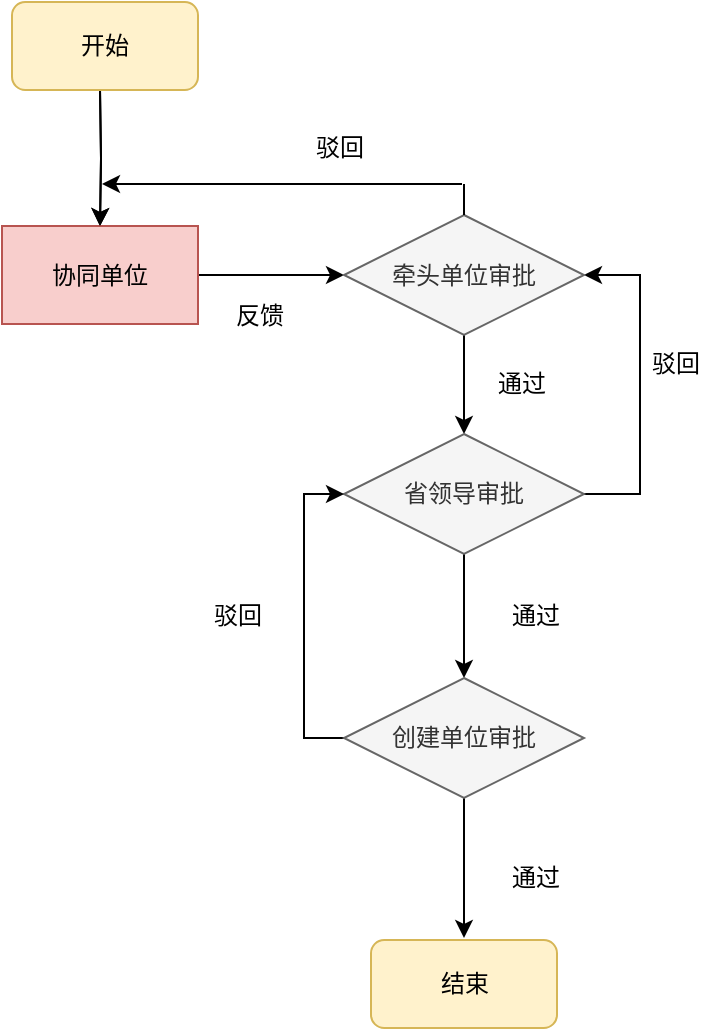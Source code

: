 <mxfile version="14.6.13" type="github"><diagram id="bOucIcSJKuhV6M_zfRYI" name="Page-1"><mxGraphModel dx="936" dy="589" grid="0" gridSize="10" guides="1" tooltips="1" connect="1" arrows="1" fold="1" page="1" pageScale="1" pageWidth="1169" pageHeight="1654" math="0" shadow="0"><root><mxCell id="0"/><mxCell id="1" parent="0"/><mxCell id="zR2g4hDKg8xpe8hU3TnW-38" value="" style="edgeStyle=orthogonalEdgeStyle;rounded=0;orthogonalLoop=1;jettySize=auto;html=1;" edge="1" parent="1" target="zR2g4hDKg8xpe8hU3TnW-2"><mxGeometry relative="1" as="geometry"><mxPoint x="354" y="209" as="sourcePoint"/></mxGeometry></mxCell><mxCell id="zR2g4hDKg8xpe8hU3TnW-33" style="edgeStyle=orthogonalEdgeStyle;rounded=0;orthogonalLoop=1;jettySize=auto;html=1;" edge="1" parent="1" source="zR2g4hDKg8xpe8hU3TnW-2" target="zR2g4hDKg8xpe8hU3TnW-32"><mxGeometry relative="1" as="geometry"/></mxCell><mxCell id="zR2g4hDKg8xpe8hU3TnW-2" value="协同单位" style="rounded=0;whiteSpace=wrap;html=1;fillColor=#f8cecc;strokeColor=#b85450;" vertex="1" parent="1"><mxGeometry x="305" y="277" width="98" height="49" as="geometry"/></mxCell><mxCell id="zR2g4hDKg8xpe8hU3TnW-19" style="edgeStyle=orthogonalEdgeStyle;rounded=0;orthogonalLoop=1;jettySize=auto;html=1;entryX=0.5;entryY=0;entryDx=0;entryDy=0;exitX=0.5;exitY=1;exitDx=0;exitDy=0;" edge="1" parent="1" source="zR2g4hDKg8xpe8hU3TnW-32" target="zR2g4hDKg8xpe8hU3TnW-16"><mxGeometry relative="1" as="geometry"><mxPoint x="547" y="326" as="sourcePoint"/></mxGeometry></mxCell><mxCell id="zR2g4hDKg8xpe8hU3TnW-31" style="edgeStyle=orthogonalEdgeStyle;rounded=0;orthogonalLoop=1;jettySize=auto;html=1;entryX=0.5;entryY=0;entryDx=0;entryDy=0;" edge="1" parent="1" target="zR2g4hDKg8xpe8hU3TnW-2"><mxGeometry relative="1" as="geometry"><mxPoint x="354" y="208" as="sourcePoint"/></mxGeometry></mxCell><mxCell id="zR2g4hDKg8xpe8hU3TnW-20" style="edgeStyle=orthogonalEdgeStyle;rounded=0;orthogonalLoop=1;jettySize=auto;html=1;entryX=0.5;entryY=0;entryDx=0;entryDy=0;" edge="1" parent="1" source="zR2g4hDKg8xpe8hU3TnW-16" target="zR2g4hDKg8xpe8hU3TnW-17"><mxGeometry relative="1" as="geometry"/></mxCell><mxCell id="zR2g4hDKg8xpe8hU3TnW-24" style="edgeStyle=orthogonalEdgeStyle;rounded=0;orthogonalLoop=1;jettySize=auto;html=1;entryX=1;entryY=0.5;entryDx=0;entryDy=0;" edge="1" parent="1" source="zR2g4hDKg8xpe8hU3TnW-16" target="zR2g4hDKg8xpe8hU3TnW-32"><mxGeometry relative="1" as="geometry"><mxPoint x="596" y="301.5" as="targetPoint"/><Array as="points"><mxPoint x="624" y="411"/><mxPoint x="624" y="302"/></Array></mxGeometry></mxCell><mxCell id="zR2g4hDKg8xpe8hU3TnW-16" value="省领导审批" style="shape=rhombus;perimeter=rhombusPerimeter;whiteSpace=wrap;html=1;align=center;fillColor=#f5f5f5;strokeColor=#666666;fontColor=#333333;" vertex="1" parent="1"><mxGeometry x="476" y="381" width="120" height="60" as="geometry"/></mxCell><mxCell id="zR2g4hDKg8xpe8hU3TnW-22" style="edgeStyle=orthogonalEdgeStyle;rounded=0;orthogonalLoop=1;jettySize=auto;html=1;" edge="1" parent="1" source="zR2g4hDKg8xpe8hU3TnW-17"><mxGeometry relative="1" as="geometry"><mxPoint x="536" y="633" as="targetPoint"/></mxGeometry></mxCell><mxCell id="zR2g4hDKg8xpe8hU3TnW-26" style="edgeStyle=orthogonalEdgeStyle;rounded=0;orthogonalLoop=1;jettySize=auto;html=1;entryX=0;entryY=0.5;entryDx=0;entryDy=0;" edge="1" parent="1" source="zR2g4hDKg8xpe8hU3TnW-17" target="zR2g4hDKg8xpe8hU3TnW-16"><mxGeometry relative="1" as="geometry"><Array as="points"><mxPoint x="456" y="533"/><mxPoint x="456" y="411"/></Array></mxGeometry></mxCell><mxCell id="zR2g4hDKg8xpe8hU3TnW-17" value="创建单位审批" style="shape=rhombus;perimeter=rhombusPerimeter;whiteSpace=wrap;html=1;align=center;fillColor=#f5f5f5;strokeColor=#666666;fontColor=#333333;" vertex="1" parent="1"><mxGeometry x="476" y="503" width="120" height="60" as="geometry"/></mxCell><mxCell id="zR2g4hDKg8xpe8hU3TnW-21" value="通过" style="text;html=1;strokeColor=none;fillColor=none;align=center;verticalAlign=middle;whiteSpace=wrap;rounded=0;" vertex="1" parent="1"><mxGeometry x="552" y="462" width="40" height="20" as="geometry"/></mxCell><mxCell id="zR2g4hDKg8xpe8hU3TnW-23" value="通过" style="text;html=1;strokeColor=none;fillColor=none;align=center;verticalAlign=middle;whiteSpace=wrap;rounded=0;" vertex="1" parent="1"><mxGeometry x="552" y="593" width="40" height="20" as="geometry"/></mxCell><mxCell id="zR2g4hDKg8xpe8hU3TnW-25" value="驳回" style="text;html=1;strokeColor=none;fillColor=none;align=center;verticalAlign=middle;whiteSpace=wrap;rounded=0;" vertex="1" parent="1"><mxGeometry x="622" y="336" width="40" height="20" as="geometry"/></mxCell><mxCell id="zR2g4hDKg8xpe8hU3TnW-27" value="驳回" style="text;html=1;strokeColor=none;fillColor=none;align=center;verticalAlign=middle;whiteSpace=wrap;rounded=0;" vertex="1" parent="1"><mxGeometry x="403" y="462" width="40" height="20" as="geometry"/></mxCell><mxCell id="zR2g4hDKg8xpe8hU3TnW-32" value="牵头单位审批" style="shape=rhombus;perimeter=rhombusPerimeter;whiteSpace=wrap;html=1;align=center;fillColor=#f5f5f5;strokeColor=#666666;fontColor=#333333;" vertex="1" parent="1"><mxGeometry x="476" y="271.5" width="120" height="60" as="geometry"/></mxCell><mxCell id="zR2g4hDKg8xpe8hU3TnW-34" value="反馈" style="text;html=1;strokeColor=none;fillColor=none;align=center;verticalAlign=middle;whiteSpace=wrap;rounded=0;" vertex="1" parent="1"><mxGeometry x="414" y="311.5" width="40" height="20" as="geometry"/></mxCell><mxCell id="zR2g4hDKg8xpe8hU3TnW-35" value="通过" style="text;html=1;strokeColor=none;fillColor=none;align=center;verticalAlign=middle;whiteSpace=wrap;rounded=0;" vertex="1" parent="1"><mxGeometry x="545" y="346" width="40" height="20" as="geometry"/></mxCell><mxCell id="zR2g4hDKg8xpe8hU3TnW-39" value="开始" style="rounded=1;whiteSpace=wrap;html=1;fillColor=#fff2cc;strokeColor=#d6b656;" vertex="1" parent="1"><mxGeometry x="310" y="165" width="93" height="44" as="geometry"/></mxCell><mxCell id="zR2g4hDKg8xpe8hU3TnW-40" value="结束" style="rounded=1;whiteSpace=wrap;html=1;fillColor=#fff2cc;strokeColor=#d6b656;" vertex="1" parent="1"><mxGeometry x="489.5" y="634" width="93" height="44" as="geometry"/></mxCell><mxCell id="zR2g4hDKg8xpe8hU3TnW-44" value="" style="endArrow=classic;html=1;" edge="1" parent="1"><mxGeometry width="50" height="50" relative="1" as="geometry"><mxPoint x="535" y="256" as="sourcePoint"/><mxPoint x="355" y="256" as="targetPoint"/></mxGeometry></mxCell><mxCell id="zR2g4hDKg8xpe8hU3TnW-45" value="" style="endArrow=none;html=1;entryX=0.5;entryY=0;entryDx=0;entryDy=0;" edge="1" parent="1" target="zR2g4hDKg8xpe8hU3TnW-32"><mxGeometry width="50" height="50" relative="1" as="geometry"><mxPoint x="536" y="256" as="sourcePoint"/><mxPoint x="507" y="346" as="targetPoint"/></mxGeometry></mxCell><mxCell id="zR2g4hDKg8xpe8hU3TnW-46" value="驳回" style="text;html=1;strokeColor=none;fillColor=none;align=center;verticalAlign=middle;whiteSpace=wrap;rounded=0;" vertex="1" parent="1"><mxGeometry x="454" y="228" width="40" height="20" as="geometry"/></mxCell></root></mxGraphModel></diagram></mxfile>